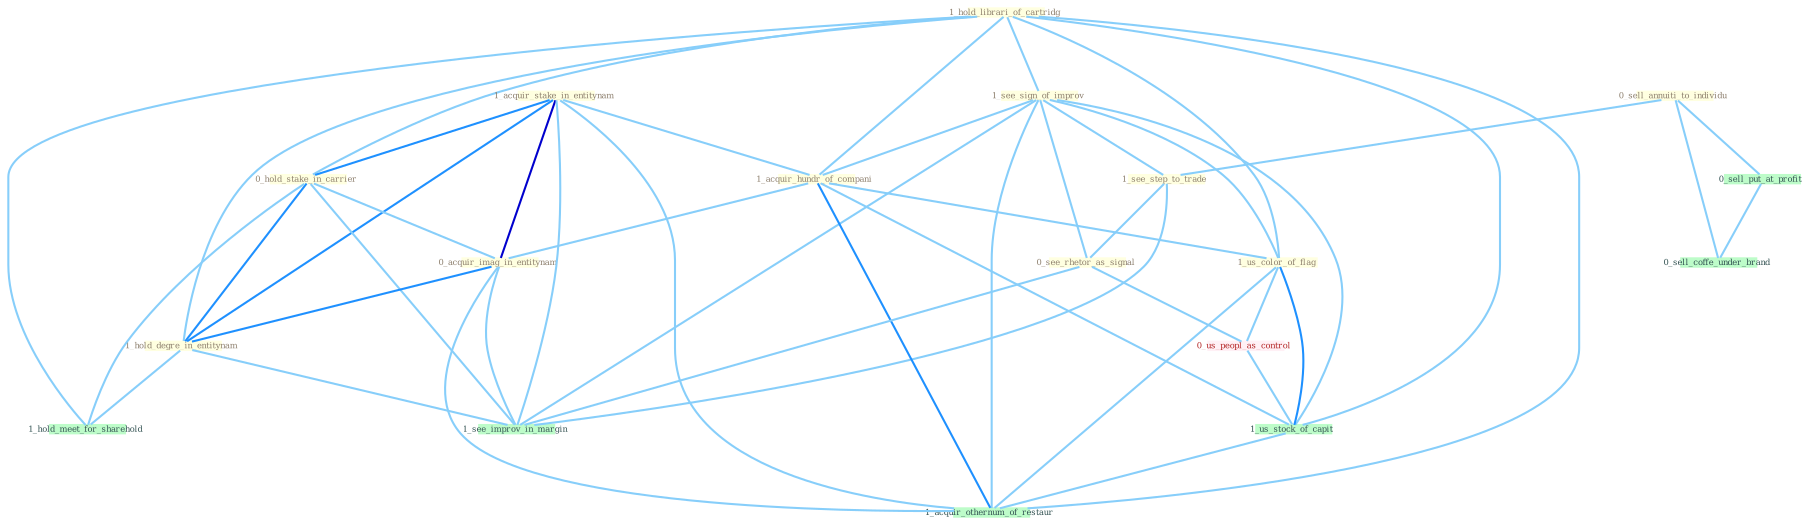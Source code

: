 Graph G{ 
    node
    [shape=polygon,style=filled,width=.5,height=.06,color="#BDFCC9",fixedsize=true,fontsize=4,
    fontcolor="#2f4f4f"];
    {node
    [color="#ffffe0", fontcolor="#8b7d6b"] "0_sell_annuiti_to_individu " "1_hold_librari_of_cartridg " "1_see_sign_of_improv " "1_acquir_stake_in_entitynam " "1_see_step_to_trade " "1_acquir_hundr_of_compani " "0_see_rhetor_as_signal " "0_hold_stake_in_carrier " "0_acquir_imag_in_entitynam " "1_hold_degre_in_entitynam " "1_us_color_of_flag "}
{node [color="#fff0f5", fontcolor="#b22222"] "0_us_peopl_as_control "}
edge [color="#B0E2FF"];

	"0_sell_annuiti_to_individu " -- "1_see_step_to_trade " [w="1", color="#87cefa" ];
	"0_sell_annuiti_to_individu " -- "0_sell_put_at_profit " [w="1", color="#87cefa" ];
	"0_sell_annuiti_to_individu " -- "0_sell_coffe_under_brand " [w="1", color="#87cefa" ];
	"1_hold_librari_of_cartridg " -- "1_see_sign_of_improv " [w="1", color="#87cefa" ];
	"1_hold_librari_of_cartridg " -- "1_acquir_hundr_of_compani " [w="1", color="#87cefa" ];
	"1_hold_librari_of_cartridg " -- "0_hold_stake_in_carrier " [w="1", color="#87cefa" ];
	"1_hold_librari_of_cartridg " -- "1_hold_degre_in_entitynam " [w="1", color="#87cefa" ];
	"1_hold_librari_of_cartridg " -- "1_us_color_of_flag " [w="1", color="#87cefa" ];
	"1_hold_librari_of_cartridg " -- "1_us_stock_of_capit " [w="1", color="#87cefa" ];
	"1_hold_librari_of_cartridg " -- "1_hold_meet_for_sharehold " [w="1", color="#87cefa" ];
	"1_hold_librari_of_cartridg " -- "1_acquir_othernum_of_restaur " [w="1", color="#87cefa" ];
	"1_see_sign_of_improv " -- "1_see_step_to_trade " [w="1", color="#87cefa" ];
	"1_see_sign_of_improv " -- "1_acquir_hundr_of_compani " [w="1", color="#87cefa" ];
	"1_see_sign_of_improv " -- "0_see_rhetor_as_signal " [w="1", color="#87cefa" ];
	"1_see_sign_of_improv " -- "1_us_color_of_flag " [w="1", color="#87cefa" ];
	"1_see_sign_of_improv " -- "1_us_stock_of_capit " [w="1", color="#87cefa" ];
	"1_see_sign_of_improv " -- "1_see_improv_in_margin " [w="1", color="#87cefa" ];
	"1_see_sign_of_improv " -- "1_acquir_othernum_of_restaur " [w="1", color="#87cefa" ];
	"1_acquir_stake_in_entitynam " -- "1_acquir_hundr_of_compani " [w="1", color="#87cefa" ];
	"1_acquir_stake_in_entitynam " -- "0_hold_stake_in_carrier " [w="2", color="#1e90ff" , len=0.8];
	"1_acquir_stake_in_entitynam " -- "0_acquir_imag_in_entitynam " [w="3", color="#0000cd" , len=0.6];
	"1_acquir_stake_in_entitynam " -- "1_hold_degre_in_entitynam " [w="2", color="#1e90ff" , len=0.8];
	"1_acquir_stake_in_entitynam " -- "1_see_improv_in_margin " [w="1", color="#87cefa" ];
	"1_acquir_stake_in_entitynam " -- "1_acquir_othernum_of_restaur " [w="1", color="#87cefa" ];
	"1_see_step_to_trade " -- "0_see_rhetor_as_signal " [w="1", color="#87cefa" ];
	"1_see_step_to_trade " -- "1_see_improv_in_margin " [w="1", color="#87cefa" ];
	"1_acquir_hundr_of_compani " -- "0_acquir_imag_in_entitynam " [w="1", color="#87cefa" ];
	"1_acquir_hundr_of_compani " -- "1_us_color_of_flag " [w="1", color="#87cefa" ];
	"1_acquir_hundr_of_compani " -- "1_us_stock_of_capit " [w="1", color="#87cefa" ];
	"1_acquir_hundr_of_compani " -- "1_acquir_othernum_of_restaur " [w="2", color="#1e90ff" , len=0.8];
	"0_see_rhetor_as_signal " -- "0_us_peopl_as_control " [w="1", color="#87cefa" ];
	"0_see_rhetor_as_signal " -- "1_see_improv_in_margin " [w="1", color="#87cefa" ];
	"0_hold_stake_in_carrier " -- "0_acquir_imag_in_entitynam " [w="1", color="#87cefa" ];
	"0_hold_stake_in_carrier " -- "1_hold_degre_in_entitynam " [w="2", color="#1e90ff" , len=0.8];
	"0_hold_stake_in_carrier " -- "1_see_improv_in_margin " [w="1", color="#87cefa" ];
	"0_hold_stake_in_carrier " -- "1_hold_meet_for_sharehold " [w="1", color="#87cefa" ];
	"0_acquir_imag_in_entitynam " -- "1_hold_degre_in_entitynam " [w="2", color="#1e90ff" , len=0.8];
	"0_acquir_imag_in_entitynam " -- "1_see_improv_in_margin " [w="1", color="#87cefa" ];
	"0_acquir_imag_in_entitynam " -- "1_acquir_othernum_of_restaur " [w="1", color="#87cefa" ];
	"1_hold_degre_in_entitynam " -- "1_see_improv_in_margin " [w="1", color="#87cefa" ];
	"1_hold_degre_in_entitynam " -- "1_hold_meet_for_sharehold " [w="1", color="#87cefa" ];
	"1_us_color_of_flag " -- "0_us_peopl_as_control " [w="1", color="#87cefa" ];
	"1_us_color_of_flag " -- "1_us_stock_of_capit " [w="2", color="#1e90ff" , len=0.8];
	"1_us_color_of_flag " -- "1_acquir_othernum_of_restaur " [w="1", color="#87cefa" ];
	"0_us_peopl_as_control " -- "1_us_stock_of_capit " [w="1", color="#87cefa" ];
	"0_sell_put_at_profit " -- "0_sell_coffe_under_brand " [w="1", color="#87cefa" ];
	"1_us_stock_of_capit " -- "1_acquir_othernum_of_restaur " [w="1", color="#87cefa" ];
}